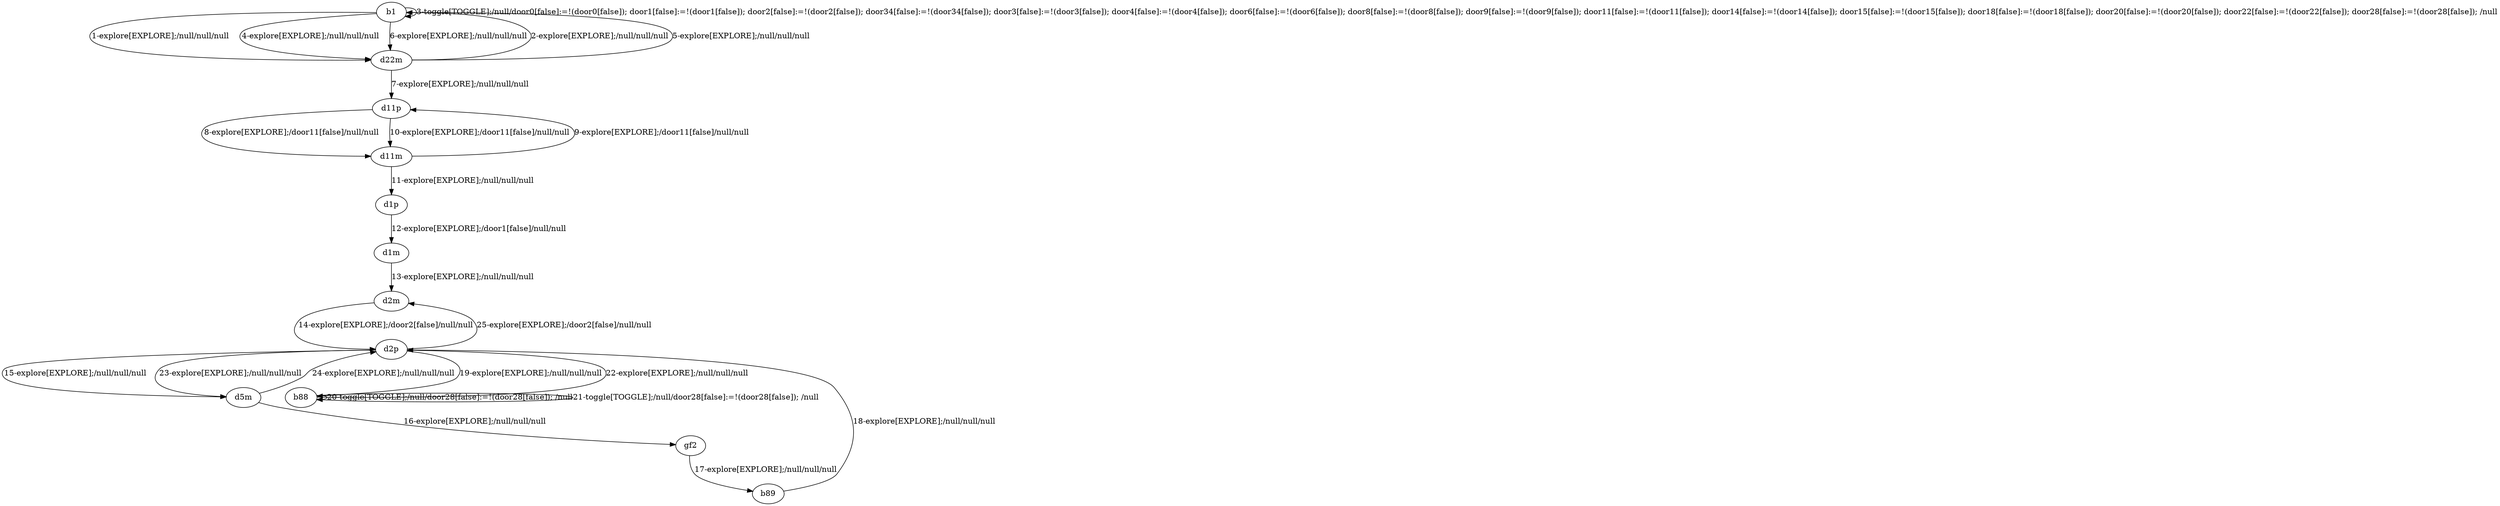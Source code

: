 # Total number of goals covered by this test: 2
# d2p --> d2m
# d5m --> d2p

digraph g {
"b1" -> "d22m" [label = "1-explore[EXPLORE];/null/null/null"];
"d22m" -> "b1" [label = "2-explore[EXPLORE];/null/null/null"];
"b1" -> "b1" [label = "3-toggle[TOGGLE];/null/door0[false]:=!(door0[false]); door1[false]:=!(door1[false]); door2[false]:=!(door2[false]); door34[false]:=!(door34[false]); door3[false]:=!(door3[false]); door4[false]:=!(door4[false]); door6[false]:=!(door6[false]); door8[false]:=!(door8[false]); door9[false]:=!(door9[false]); door11[false]:=!(door11[false]); door14[false]:=!(door14[false]); door15[false]:=!(door15[false]); door18[false]:=!(door18[false]); door20[false]:=!(door20[false]); door22[false]:=!(door22[false]); door28[false]:=!(door28[false]); /null"];
"b1" -> "d22m" [label = "4-explore[EXPLORE];/null/null/null"];
"d22m" -> "b1" [label = "5-explore[EXPLORE];/null/null/null"];
"b1" -> "d22m" [label = "6-explore[EXPLORE];/null/null/null"];
"d22m" -> "d11p" [label = "7-explore[EXPLORE];/null/null/null"];
"d11p" -> "d11m" [label = "8-explore[EXPLORE];/door11[false]/null/null"];
"d11m" -> "d11p" [label = "9-explore[EXPLORE];/door11[false]/null/null"];
"d11p" -> "d11m" [label = "10-explore[EXPLORE];/door11[false]/null/null"];
"d11m" -> "d1p" [label = "11-explore[EXPLORE];/null/null/null"];
"d1p" -> "d1m" [label = "12-explore[EXPLORE];/door1[false]/null/null"];
"d1m" -> "d2m" [label = "13-explore[EXPLORE];/null/null/null"];
"d2m" -> "d2p" [label = "14-explore[EXPLORE];/door2[false]/null/null"];
"d2p" -> "d5m" [label = "15-explore[EXPLORE];/null/null/null"];
"d5m" -> "gf2" [label = "16-explore[EXPLORE];/null/null/null"];
"gf2" -> "b89" [label = "17-explore[EXPLORE];/null/null/null"];
"b89" -> "d2p" [label = "18-explore[EXPLORE];/null/null/null"];
"d2p" -> "b88" [label = "19-explore[EXPLORE];/null/null/null"];
"b88" -> "b88" [label = "20-toggle[TOGGLE];/null/door28[false]:=!(door28[false]); /null"];
"b88" -> "b88" [label = "21-toggle[TOGGLE];/null/door28[false]:=!(door28[false]); /null"];
"b88" -> "d2p" [label = "22-explore[EXPLORE];/null/null/null"];
"d2p" -> "d5m" [label = "23-explore[EXPLORE];/null/null/null"];
"d5m" -> "d2p" [label = "24-explore[EXPLORE];/null/null/null"];
"d2p" -> "d2m" [label = "25-explore[EXPLORE];/door2[false]/null/null"];
}